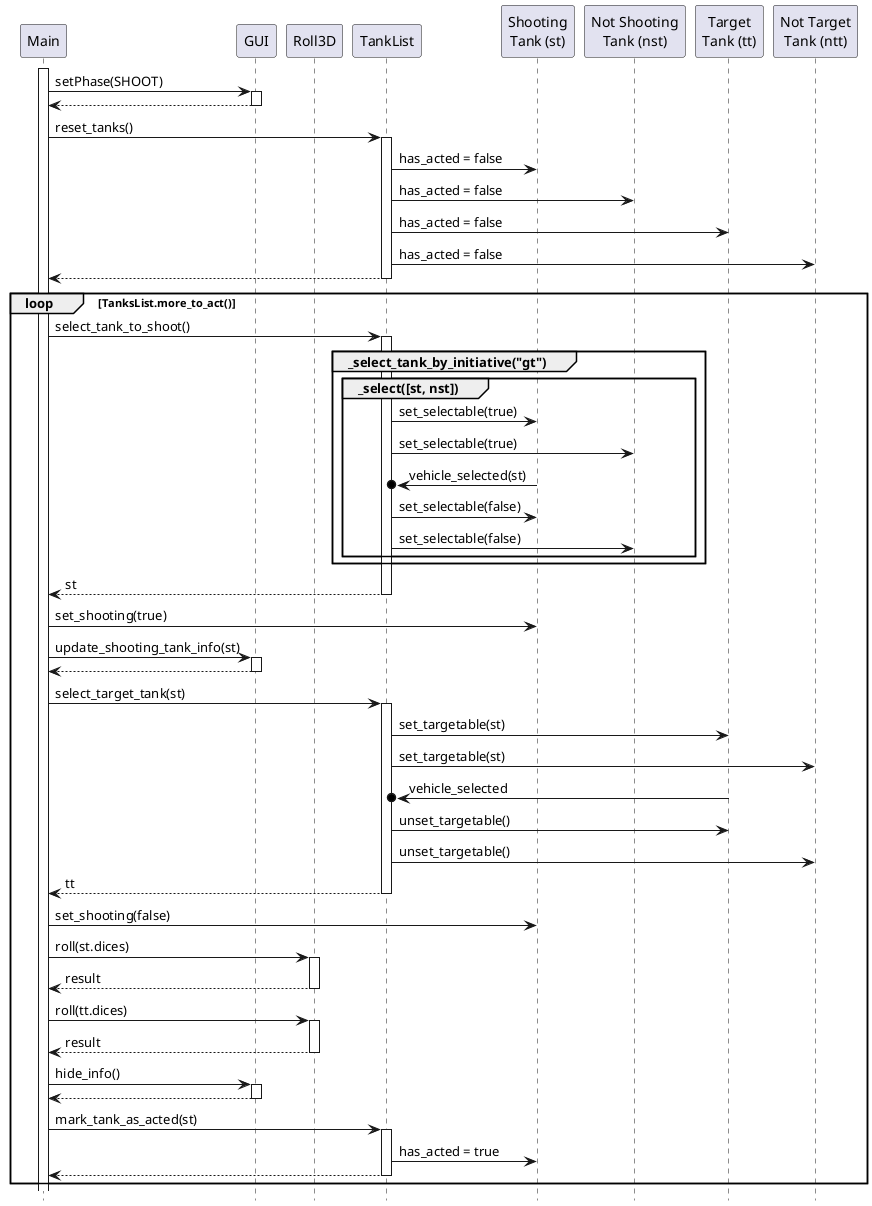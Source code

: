 @startuml

hide footbox

participant Main as M
participant GUI as G
participant "Roll3D" as R
participant TankList as TL
participant "Shooting\nTank (st)" as ST
participant "Not Shooting\nTank (nst)" as NST
participant "Target\nTank (tt)" as TT
participant "Not Target\nTank (ntt)" as NTT

activate M
M -> G: setPhase(SHOOT)
activate G
M <-- G
deactivate G
M -> TL: reset_tanks()
activate TL
TL -> ST: has_acted = false
TL -> NST: has_acted = false
TL -> TT: has_acted = false
TL -> NTT: has_acted = false
M <-- TL
deactivate TL

loop TanksList.more_to_act()

M -> TL: select_tank_to_shoot()
activate TL

group _select_tank_by_initiative("gt")
group _select([st, nst])
TL -> ST: set_selectable(true)
TL -> NST: set_selectable(true)
ST ->o TL: vehicle_selected(st)
TL -> ST: set_selectable(false)
TL -> NST: set_selectable(false)
end
end
M <-- TL: st
deactivate TL

M -> ST: set_shooting(true)
M -> G : update_shooting_tank_info(st)
activate G
M <-- G
deactivate G

M->TL: select_target_tank(st)
activate TL

TL -> TT: set_targetable(st)
TL -> NTT: set_targetable(st)
TT ->o TL: vehicle_selected
TL -> TT: unset_targetable()
TL -> NTT: unset_targetable()
M <-- TL: tt
deactivate TL

M -> ST: set_shooting(false)

M->R: roll(st.dices)
activate R
M <-- R: result
deactivate R

M->R: roll(tt.dices)
activate R
M <-- R: result
deactivate R

M -> G: hide_info()
activate G
M <-- G
deactivate G

M -> TL: mark_tank_as_acted(st)
activate TL
TL -> ST: has_acted = true
M <-- TL
deactivate TL

end
@enduml
